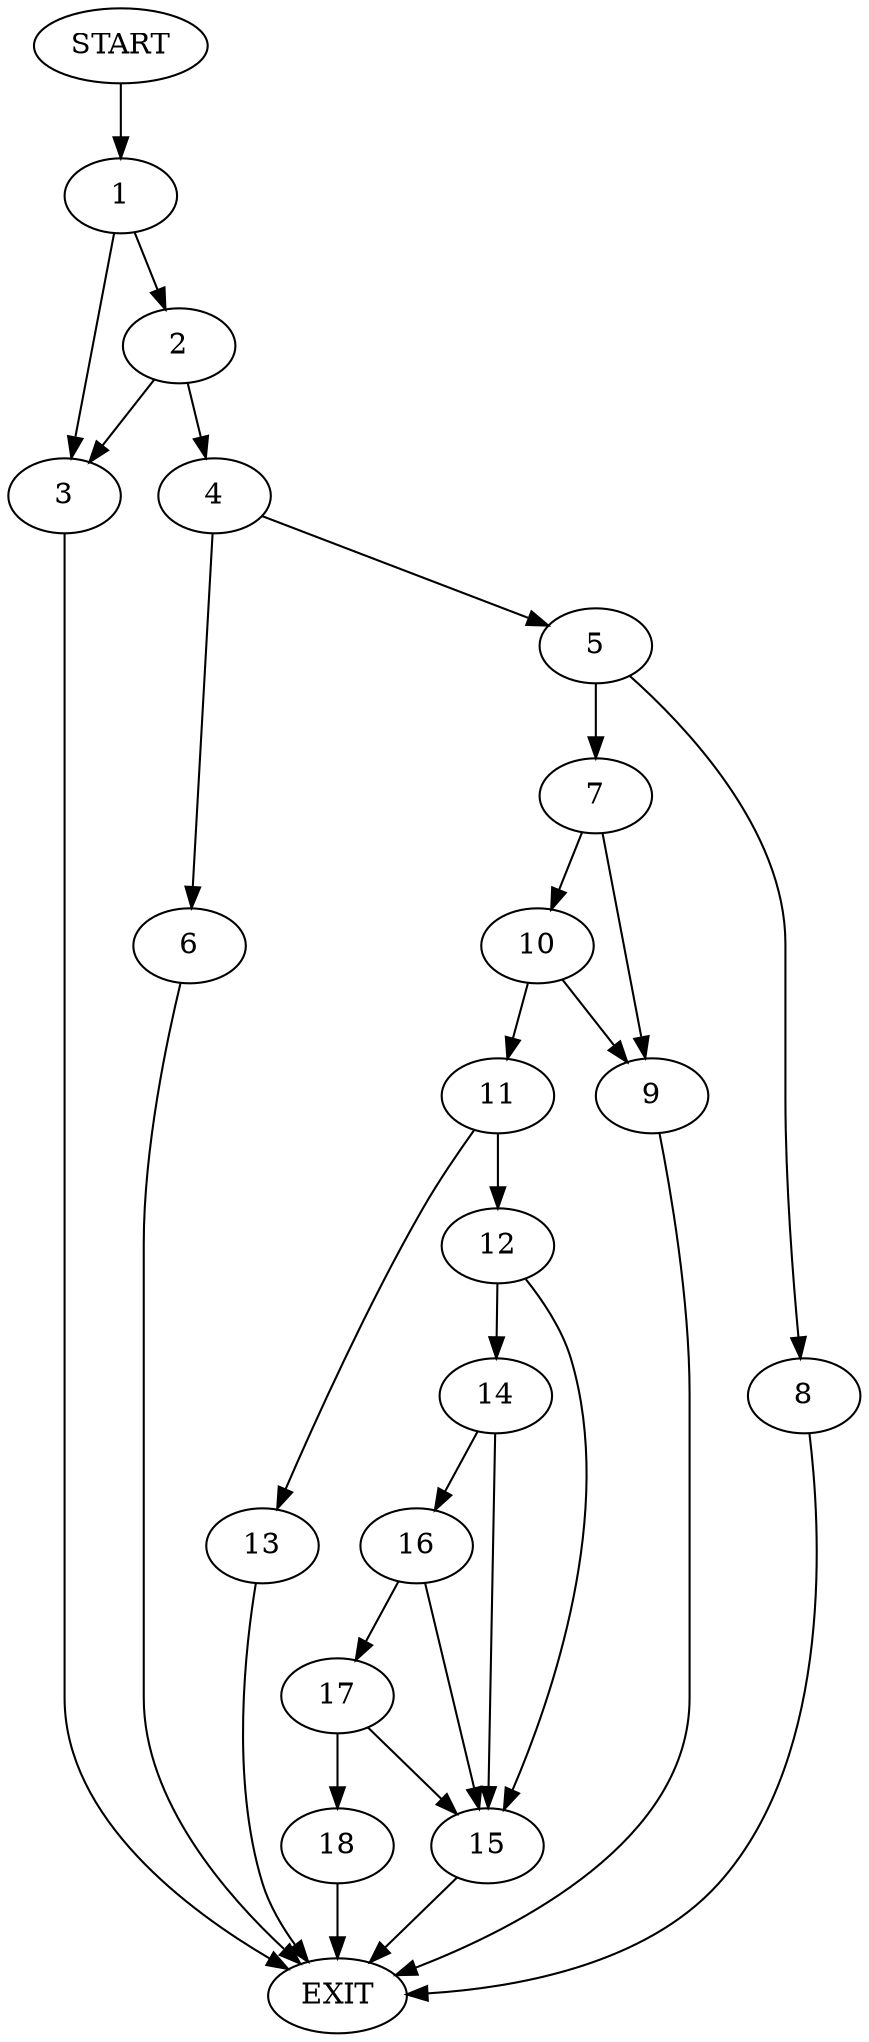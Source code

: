 digraph {
0 [label="START"]
19 [label="EXIT"]
0 -> 1
1 -> 2
1 -> 3
3 -> 19
2 -> 4
2 -> 3
4 -> 5
4 -> 6
6 -> 19
5 -> 7
5 -> 8
7 -> 9
7 -> 10
8 -> 19
10 -> 11
10 -> 9
9 -> 19
11 -> 12
11 -> 13
12 -> 14
12 -> 15
13 -> 19
15 -> 19
14 -> 16
14 -> 15
16 -> 17
16 -> 15
17 -> 18
17 -> 15
18 -> 19
}

